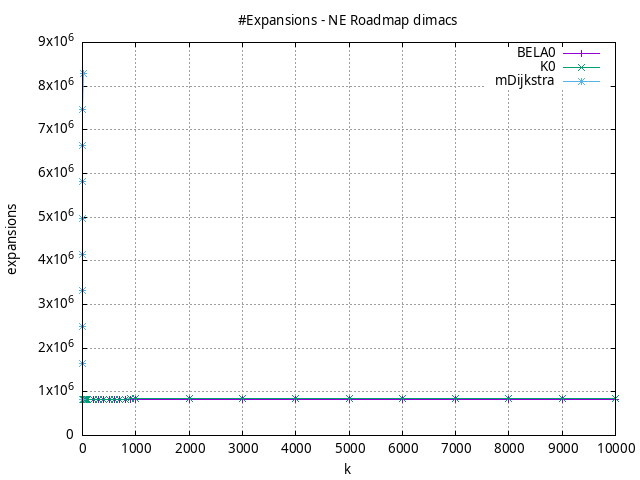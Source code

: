 #!/usr/bin/gnuplot
# -*- coding: utf-8 -*-
#
# results/roadmap/dimacs/NE/USA-road-d.NE.brute-force.expansions.gnuplot
#
# Started on 01/09/2024 14:33:30
# Author: Carlos Linares López
set grid
set xlabel "k"
set ylabel "expansions"

set title "#Expansions - NE Roadmap dimacs"

set terminal png enhanced font "Ariel,10"
set output 'USA-road-d.NE.brute-force.expansions.png'

plot "-" title "BELA0"      with linesp, "-" title "K0"      with linesp, "-" title "mDijkstra"      with linesp

	1 830037.84
	2 830040.08
	3 830045.12
	4 830046.65
	5 830049.08
	6 830049.68
	7 830052.07
	8 830052.89
	9 830056.46
	10 830057.17
	20 830065.11
	30 830070.27
	40 830074.43
	50 830077.13
	60 830079.45
	70 830082.03
	80 830083.92
	90 830085.73
	100 830087.4
	200 830098.38
	300 830104.71
	400 830109.48
	500 830113.31
	600 830116.49
	700 830119.36
	800 830121.78
	900 830123.95
	1000 830126.09
	2000 830138.97
	3000 830146.59
	4000 830151.81
	5000 830156.14
	6000 830159.7
	7000 830162.99
	8000 830165.66
	9000 830168.36
	10000 830170.65
end
	1 830041.09
	2 831055.02
	3 831888.81
	4 832000.41
	5 832348.36
	6 832394.75
	7 832771.96
	8 832772.82
	9 832868.55
	10 832873.57
	20 833216.39
	30 833495.58
	40 833605.57
	50 833651.63
	60 833665.68
	70 833917.83
	80 834159.08
	90 834491.84
	100 834563.17
	200 834874.63
	300 835283.34
	400 835360.24
	500 835400.13
	600 835630.63
	700 835735.17
	800 835742.95
	900 835909.69
	1000 836011.48
	2000 836261.3
	3000 836610.12
	4000 836734.77
	5000 836951.25
	6000 837060.71
	7000 837098.15
	8000 837120.82
	9000 837122.69
	10000 837125.37
end
	1 830037.84
	2 1660077.87
	3 2490127.0
	4 3320170.27
	5 4150217.96
	6 4980259.06
	7 5810312.59
	8 6640355.94
	9 7470422.69
	10 8300469.68
end
